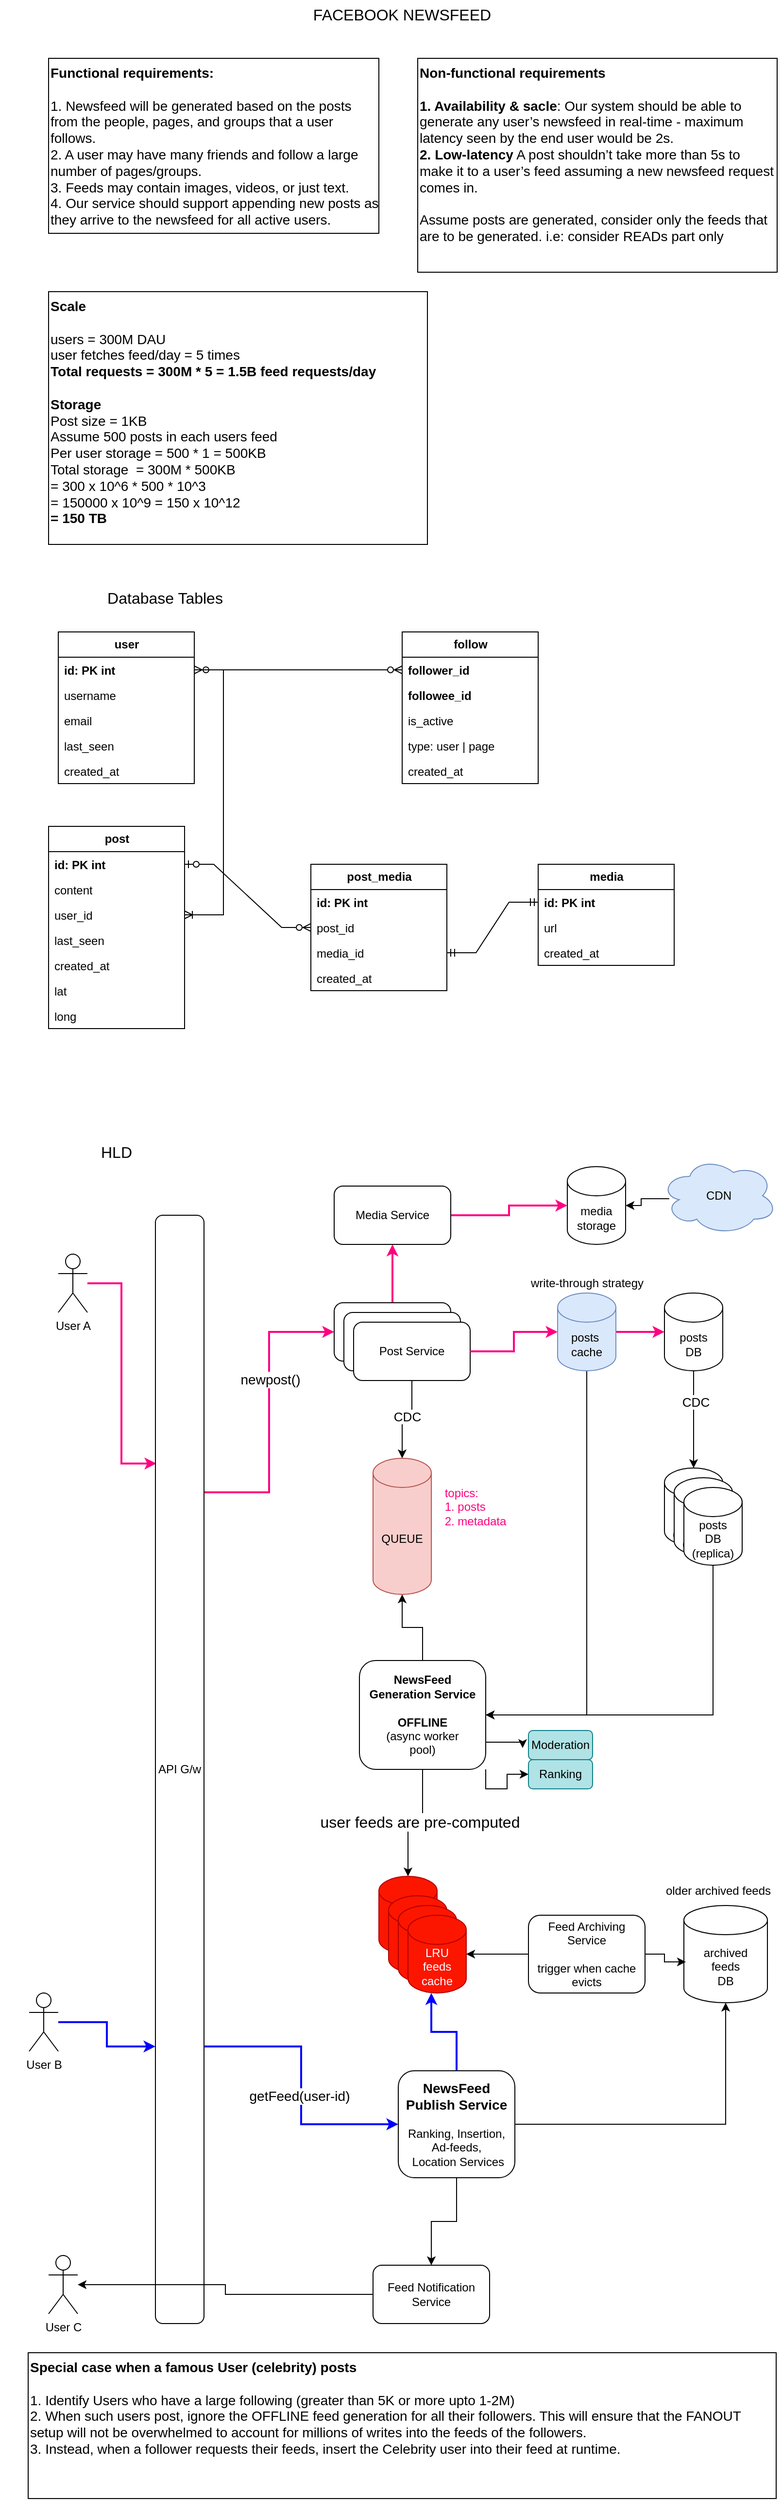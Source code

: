 <mxfile version="21.6.8" type="device">
  <diagram name="Page-1" id="oM06ox3lzriTN8PwLsCJ">
    <mxGraphModel dx="1434" dy="854" grid="1" gridSize="10" guides="1" tooltips="1" connect="1" arrows="1" fold="1" page="1" pageScale="1" pageWidth="827" pageHeight="1169" math="0" shadow="0">
      <root>
        <mxCell id="0" />
        <mxCell id="1" parent="0" />
        <mxCell id="vBqkdxFd15xFxzyx8WQM-1" value="FACEBOOK NEWSFEED" style="text;html=1;strokeColor=none;fillColor=none;align=center;verticalAlign=middle;whiteSpace=wrap;rounded=0;fontSize=16;" parent="1" vertex="1">
          <mxGeometry x="294" y="20" width="240" height="30" as="geometry" />
        </mxCell>
        <mxCell id="vBqkdxFd15xFxzyx8WQM-2" value="&lt;div style=&quot;font-size: 14px;&quot;&gt;&lt;b style=&quot;font-size: 14px;&quot;&gt;Functional requirements:&lt;/b&gt;&lt;/div&gt;&lt;div style=&quot;font-size: 14px;&quot;&gt;&lt;br style=&quot;font-size: 14px;&quot;&gt;&lt;/div&gt;&lt;div style=&quot;font-size: 14px;&quot;&gt;1. Newsfeed will be generated based on the posts from the people, pages, and groups that a user follows.&lt;/div&gt;&lt;div style=&quot;font-size: 14px;&quot;&gt;2. A user may have many friends and follow a large number of pages/groups.&lt;/div&gt;&lt;div style=&quot;font-size: 14px;&quot;&gt;3. Feeds may contain images, videos, or just text.&lt;/div&gt;&lt;div style=&quot;font-size: 14px;&quot;&gt;4. Our service should support appending new posts as they arrive to the newsfeed for all active users.&lt;/div&gt;&lt;div style=&quot;font-size: 14px;&quot;&gt;&lt;br style=&quot;font-size: 14px;&quot;&gt;&lt;/div&gt;" style="whiteSpace=wrap;html=1;align=left;verticalAlign=top;fontSize=14;" parent="1" vertex="1">
          <mxGeometry x="50" y="80" width="340" height="180" as="geometry" />
        </mxCell>
        <mxCell id="vBqkdxFd15xFxzyx8WQM-3" value="&lt;div style=&quot;font-size: 14px;&quot;&gt;&lt;span style=&quot;background-color: initial; font-size: 14px;&quot;&gt;&lt;b style=&quot;font-size: 14px;&quot;&gt;Non-functional requirements&lt;/b&gt;&lt;/span&gt;&lt;br style=&quot;font-size: 14px;&quot;&gt;&lt;/div&gt;&lt;div style=&quot;font-size: 14px;&quot;&gt;&lt;span style=&quot;background-color: initial; font-size: 14px;&quot;&gt;&lt;b style=&quot;font-size: 14px;&quot;&gt;&lt;br style=&quot;font-size: 14px;&quot;&gt;&lt;/b&gt;&lt;/span&gt;&lt;/div&gt;&lt;div style=&quot;font-size: 14px;&quot;&gt;&lt;b&gt;1. Availability &amp;amp; sacle&lt;/b&gt;: Our system should be able to generate any user’s newsfeed in real-time - maximum latency seen by the end user would be 2s.&lt;/div&gt;&lt;div style=&quot;font-size: 14px;&quot;&gt;&lt;b&gt;2. Low-latency&lt;/b&gt; A post shouldn’t take more than 5s to make it to a user’s feed assuming a new newsfeed request comes in.&lt;/div&gt;&lt;div style=&quot;font-size: 14px;&quot;&gt;&lt;br&gt;&lt;/div&gt;&lt;div style=&quot;font-size: 14px;&quot;&gt;Assume posts are generated, consider only the feeds that are to be generated. i.e: consider READs part only&lt;/div&gt;" style="whiteSpace=wrap;html=1;verticalAlign=top;align=left;fontSize=14;" parent="1" vertex="1">
          <mxGeometry x="430" y="80" width="370" height="220" as="geometry" />
        </mxCell>
        <mxCell id="vBqkdxFd15xFxzyx8WQM-4" value="&lt;div style=&quot;font-size: 14px;&quot;&gt;&lt;b style=&quot;font-size: 14px;&quot;&gt;Scale&lt;/b&gt;&lt;/div&gt;&lt;div style=&quot;font-size: 14px;&quot;&gt;&lt;br style=&quot;font-size: 14px;&quot;&gt;&lt;/div&gt;&lt;div style=&quot;font-size: 14px;&quot;&gt;users = 300M DAU&lt;/div&gt;&lt;div style=&quot;font-size: 14px;&quot;&gt;user fetches feed/day = 5 times&lt;/div&gt;&lt;div style=&quot;font-size: 14px;&quot;&gt;&lt;b&gt;Total requests = 300M * 5 = 1.5B feed requests/day&lt;/b&gt;&lt;/div&gt;&lt;div style=&quot;font-size: 14px;&quot;&gt;&lt;b&gt;&lt;br&gt;&lt;/b&gt;&lt;/div&gt;&lt;div style=&quot;font-size: 14px;&quot;&gt;&lt;b&gt;Storage&lt;/b&gt;&lt;/div&gt;&lt;div style=&quot;font-size: 14px;&quot;&gt;Post size = 1KB&lt;br&gt;&lt;/div&gt;&lt;div style=&quot;font-size: 14px;&quot;&gt;Assume 500 posts in each users feed&lt;/div&gt;&lt;div style=&quot;font-size: 14px;&quot;&gt;Per user storage = 500 * 1 = 500KB&lt;/div&gt;&lt;div style=&quot;font-size: 14px;&quot;&gt;Total storage&amp;nbsp; = 300M * 500KB&lt;/div&gt;&lt;div style=&quot;font-size: 14px;&quot;&gt;= 300 x 10^6 * 500 * 10^3&lt;/div&gt;&lt;div style=&quot;font-size: 14px;&quot;&gt;= 150000 x 10^9 = 150 x 10^12&lt;/div&gt;&lt;b&gt;= 150 TB&lt;/b&gt;" style="whiteSpace=wrap;html=1;align=left;verticalAlign=top;fontSize=14;" parent="1" vertex="1">
          <mxGeometry x="50" y="320" width="390" height="260" as="geometry" />
        </mxCell>
        <mxCell id="vBqkdxFd15xFxzyx8WQM-5" value="Database Tables" style="text;html=1;strokeColor=none;fillColor=none;align=center;verticalAlign=middle;whiteSpace=wrap;rounded=0;fontSize=16;" parent="1" vertex="1">
          <mxGeometry x="50" y="620" width="240" height="30" as="geometry" />
        </mxCell>
        <mxCell id="vBqkdxFd15xFxzyx8WQM-6" value="user" style="swimlane;fontStyle=1;childLayout=stackLayout;horizontal=1;startSize=26;fillColor=none;horizontalStack=0;resizeParent=1;resizeParentMax=0;resizeLast=0;collapsible=1;marginBottom=0;html=1;" parent="1" vertex="1">
          <mxGeometry x="60" y="670" width="140" height="156" as="geometry" />
        </mxCell>
        <mxCell id="vBqkdxFd15xFxzyx8WQM-8" value="id: PK int" style="text;strokeColor=none;fillColor=none;align=left;verticalAlign=top;spacingLeft=4;spacingRight=4;overflow=hidden;rotatable=0;points=[[0,0.5],[1,0.5]];portConstraint=eastwest;whiteSpace=wrap;html=1;fontStyle=1" parent="vBqkdxFd15xFxzyx8WQM-6" vertex="1">
          <mxGeometry y="26" width="140" height="26" as="geometry" />
        </mxCell>
        <mxCell id="vBqkdxFd15xFxzyx8WQM-7" value="username" style="text;strokeColor=none;fillColor=none;align=left;verticalAlign=top;spacingLeft=4;spacingRight=4;overflow=hidden;rotatable=0;points=[[0,0.5],[1,0.5]];portConstraint=eastwest;whiteSpace=wrap;html=1;" parent="vBqkdxFd15xFxzyx8WQM-6" vertex="1">
          <mxGeometry y="52" width="140" height="26" as="geometry" />
        </mxCell>
        <mxCell id="vBqkdxFd15xFxzyx8WQM-9" value="email" style="text;strokeColor=none;fillColor=none;align=left;verticalAlign=top;spacingLeft=4;spacingRight=4;overflow=hidden;rotatable=0;points=[[0,0.5],[1,0.5]];portConstraint=eastwest;whiteSpace=wrap;html=1;" parent="vBqkdxFd15xFxzyx8WQM-6" vertex="1">
          <mxGeometry y="78" width="140" height="26" as="geometry" />
        </mxCell>
        <mxCell id="vBqkdxFd15xFxzyx8WQM-11" value="last_seen" style="text;strokeColor=none;fillColor=none;align=left;verticalAlign=top;spacingLeft=4;spacingRight=4;overflow=hidden;rotatable=0;points=[[0,0.5],[1,0.5]];portConstraint=eastwest;whiteSpace=wrap;html=1;" parent="vBqkdxFd15xFxzyx8WQM-6" vertex="1">
          <mxGeometry y="104" width="140" height="26" as="geometry" />
        </mxCell>
        <mxCell id="vBqkdxFd15xFxzyx8WQM-10" value="created_at" style="text;strokeColor=none;fillColor=none;align=left;verticalAlign=top;spacingLeft=4;spacingRight=4;overflow=hidden;rotatable=0;points=[[0,0.5],[1,0.5]];portConstraint=eastwest;whiteSpace=wrap;html=1;" parent="vBqkdxFd15xFxzyx8WQM-6" vertex="1">
          <mxGeometry y="130" width="140" height="26" as="geometry" />
        </mxCell>
        <mxCell id="vBqkdxFd15xFxzyx8WQM-13" value="post" style="swimlane;fontStyle=1;childLayout=stackLayout;horizontal=1;startSize=26;fillColor=none;horizontalStack=0;resizeParent=1;resizeParentMax=0;resizeLast=0;collapsible=1;marginBottom=0;html=1;" parent="1" vertex="1">
          <mxGeometry x="50" y="870" width="140" height="208" as="geometry" />
        </mxCell>
        <mxCell id="vBqkdxFd15xFxzyx8WQM-14" value="id: PK int" style="text;strokeColor=none;fillColor=none;align=left;verticalAlign=top;spacingLeft=4;spacingRight=4;overflow=hidden;rotatable=0;points=[[0,0.5],[1,0.5]];portConstraint=eastwest;whiteSpace=wrap;html=1;fontStyle=1" parent="vBqkdxFd15xFxzyx8WQM-13" vertex="1">
          <mxGeometry y="26" width="140" height="26" as="geometry" />
        </mxCell>
        <mxCell id="vBqkdxFd15xFxzyx8WQM-15" value="content" style="text;strokeColor=none;fillColor=none;align=left;verticalAlign=top;spacingLeft=4;spacingRight=4;overflow=hidden;rotatable=0;points=[[0,0.5],[1,0.5]];portConstraint=eastwest;whiteSpace=wrap;html=1;" parent="vBqkdxFd15xFxzyx8WQM-13" vertex="1">
          <mxGeometry y="52" width="140" height="26" as="geometry" />
        </mxCell>
        <mxCell id="vBqkdxFd15xFxzyx8WQM-16" value="user_id" style="text;strokeColor=none;fillColor=none;align=left;verticalAlign=top;spacingLeft=4;spacingRight=4;overflow=hidden;rotatable=0;points=[[0,0.5],[1,0.5]];portConstraint=eastwest;whiteSpace=wrap;html=1;" parent="vBqkdxFd15xFxzyx8WQM-13" vertex="1">
          <mxGeometry y="78" width="140" height="26" as="geometry" />
        </mxCell>
        <mxCell id="vBqkdxFd15xFxzyx8WQM-17" value="last_seen" style="text;strokeColor=none;fillColor=none;align=left;verticalAlign=top;spacingLeft=4;spacingRight=4;overflow=hidden;rotatable=0;points=[[0,0.5],[1,0.5]];portConstraint=eastwest;whiteSpace=wrap;html=1;" parent="vBqkdxFd15xFxzyx8WQM-13" vertex="1">
          <mxGeometry y="104" width="140" height="26" as="geometry" />
        </mxCell>
        <mxCell id="vBqkdxFd15xFxzyx8WQM-18" value="created_at" style="text;strokeColor=none;fillColor=none;align=left;verticalAlign=top;spacingLeft=4;spacingRight=4;overflow=hidden;rotatable=0;points=[[0,0.5],[1,0.5]];portConstraint=eastwest;whiteSpace=wrap;html=1;" parent="vBqkdxFd15xFxzyx8WQM-13" vertex="1">
          <mxGeometry y="130" width="140" height="26" as="geometry" />
        </mxCell>
        <mxCell id="vBqkdxFd15xFxzyx8WQM-40" value="lat" style="text;strokeColor=none;fillColor=none;align=left;verticalAlign=top;spacingLeft=4;spacingRight=4;overflow=hidden;rotatable=0;points=[[0,0.5],[1,0.5]];portConstraint=eastwest;whiteSpace=wrap;html=1;" parent="vBqkdxFd15xFxzyx8WQM-13" vertex="1">
          <mxGeometry y="156" width="140" height="26" as="geometry" />
        </mxCell>
        <mxCell id="vBqkdxFd15xFxzyx8WQM-39" value="long" style="text;strokeColor=none;fillColor=none;align=left;verticalAlign=top;spacingLeft=4;spacingRight=4;overflow=hidden;rotatable=0;points=[[0,0.5],[1,0.5]];portConstraint=eastwest;whiteSpace=wrap;html=1;" parent="vBqkdxFd15xFxzyx8WQM-13" vertex="1">
          <mxGeometry y="182" width="140" height="26" as="geometry" />
        </mxCell>
        <mxCell id="vBqkdxFd15xFxzyx8WQM-19" value="follow" style="swimlane;fontStyle=1;childLayout=stackLayout;horizontal=1;startSize=26;fillColor=none;horizontalStack=0;resizeParent=1;resizeParentMax=0;resizeLast=0;collapsible=1;marginBottom=0;html=1;" parent="1" vertex="1">
          <mxGeometry x="414" y="670" width="140" height="156" as="geometry" />
        </mxCell>
        <mxCell id="vBqkdxFd15xFxzyx8WQM-20" value="follower_id" style="text;strokeColor=none;fillColor=none;align=left;verticalAlign=top;spacingLeft=4;spacingRight=4;overflow=hidden;rotatable=0;points=[[0,0.5],[1,0.5]];portConstraint=eastwest;whiteSpace=wrap;html=1;fontStyle=1" parent="vBqkdxFd15xFxzyx8WQM-19" vertex="1">
          <mxGeometry y="26" width="140" height="26" as="geometry" />
        </mxCell>
        <mxCell id="vBqkdxFd15xFxzyx8WQM-21" value="followee_id" style="text;strokeColor=none;fillColor=none;align=left;verticalAlign=top;spacingLeft=4;spacingRight=4;overflow=hidden;rotatable=0;points=[[0,0.5],[1,0.5]];portConstraint=eastwest;whiteSpace=wrap;html=1;fontStyle=1" parent="vBqkdxFd15xFxzyx8WQM-19" vertex="1">
          <mxGeometry y="52" width="140" height="26" as="geometry" />
        </mxCell>
        <mxCell id="vBqkdxFd15xFxzyx8WQM-23" value="is_active" style="text;strokeColor=none;fillColor=none;align=left;verticalAlign=top;spacingLeft=4;spacingRight=4;overflow=hidden;rotatable=0;points=[[0,0.5],[1,0.5]];portConstraint=eastwest;whiteSpace=wrap;html=1;" parent="vBqkdxFd15xFxzyx8WQM-19" vertex="1">
          <mxGeometry y="78" width="140" height="26" as="geometry" />
        </mxCell>
        <mxCell id="vBqkdxFd15xFxzyx8WQM-25" value="type: user | page&amp;nbsp;" style="text;strokeColor=none;fillColor=none;align=left;verticalAlign=top;spacingLeft=4;spacingRight=4;overflow=hidden;rotatable=0;points=[[0,0.5],[1,0.5]];portConstraint=eastwest;whiteSpace=wrap;html=1;" parent="vBqkdxFd15xFxzyx8WQM-19" vertex="1">
          <mxGeometry y="104" width="140" height="26" as="geometry" />
        </mxCell>
        <mxCell id="vBqkdxFd15xFxzyx8WQM-24" value="created_at" style="text;strokeColor=none;fillColor=none;align=left;verticalAlign=top;spacingLeft=4;spacingRight=4;overflow=hidden;rotatable=0;points=[[0,0.5],[1,0.5]];portConstraint=eastwest;whiteSpace=wrap;html=1;" parent="vBqkdxFd15xFxzyx8WQM-19" vertex="1">
          <mxGeometry y="130" width="140" height="26" as="geometry" />
        </mxCell>
        <mxCell id="vBqkdxFd15xFxzyx8WQM-27" value="post_media" style="swimlane;fontStyle=1;childLayout=stackLayout;horizontal=1;startSize=26;fillColor=none;horizontalStack=0;resizeParent=1;resizeParentMax=0;resizeLast=0;collapsible=1;marginBottom=0;html=1;" parent="1" vertex="1">
          <mxGeometry x="320" y="909" width="140" height="130" as="geometry" />
        </mxCell>
        <mxCell id="vBqkdxFd15xFxzyx8WQM-28" value="id: PK int" style="text;strokeColor=none;fillColor=none;align=left;verticalAlign=top;spacingLeft=4;spacingRight=4;overflow=hidden;rotatable=0;points=[[0,0.5],[1,0.5]];portConstraint=eastwest;whiteSpace=wrap;html=1;fontStyle=1" parent="vBqkdxFd15xFxzyx8WQM-27" vertex="1">
          <mxGeometry y="26" width="140" height="26" as="geometry" />
        </mxCell>
        <mxCell id="vBqkdxFd15xFxzyx8WQM-29" value="post_id" style="text;strokeColor=none;fillColor=none;align=left;verticalAlign=top;spacingLeft=4;spacingRight=4;overflow=hidden;rotatable=0;points=[[0,0.5],[1,0.5]];portConstraint=eastwest;whiteSpace=wrap;html=1;" parent="vBqkdxFd15xFxzyx8WQM-27" vertex="1">
          <mxGeometry y="52" width="140" height="26" as="geometry" />
        </mxCell>
        <mxCell id="vBqkdxFd15xFxzyx8WQM-30" value="media_id" style="text;strokeColor=none;fillColor=none;align=left;verticalAlign=top;spacingLeft=4;spacingRight=4;overflow=hidden;rotatable=0;points=[[0,0.5],[1,0.5]];portConstraint=eastwest;whiteSpace=wrap;html=1;" parent="vBqkdxFd15xFxzyx8WQM-27" vertex="1">
          <mxGeometry y="78" width="140" height="26" as="geometry" />
        </mxCell>
        <mxCell id="vBqkdxFd15xFxzyx8WQM-32" value="created_at" style="text;strokeColor=none;fillColor=none;align=left;verticalAlign=top;spacingLeft=4;spacingRight=4;overflow=hidden;rotatable=0;points=[[0,0.5],[1,0.5]];portConstraint=eastwest;whiteSpace=wrap;html=1;" parent="vBqkdxFd15xFxzyx8WQM-27" vertex="1">
          <mxGeometry y="104" width="140" height="26" as="geometry" />
        </mxCell>
        <mxCell id="vBqkdxFd15xFxzyx8WQM-33" value="media" style="swimlane;fontStyle=1;childLayout=stackLayout;horizontal=1;startSize=26;fillColor=none;horizontalStack=0;resizeParent=1;resizeParentMax=0;resizeLast=0;collapsible=1;marginBottom=0;html=1;" parent="1" vertex="1">
          <mxGeometry x="554" y="909" width="140" height="104" as="geometry" />
        </mxCell>
        <mxCell id="vBqkdxFd15xFxzyx8WQM-34" value="id: PK int" style="text;strokeColor=none;fillColor=none;align=left;verticalAlign=top;spacingLeft=4;spacingRight=4;overflow=hidden;rotatable=0;points=[[0,0.5],[1,0.5]];portConstraint=eastwest;whiteSpace=wrap;html=1;fontStyle=1" parent="vBqkdxFd15xFxzyx8WQM-33" vertex="1">
          <mxGeometry y="26" width="140" height="26" as="geometry" />
        </mxCell>
        <mxCell id="vBqkdxFd15xFxzyx8WQM-35" value="url" style="text;strokeColor=none;fillColor=none;align=left;verticalAlign=top;spacingLeft=4;spacingRight=4;overflow=hidden;rotatable=0;points=[[0,0.5],[1,0.5]];portConstraint=eastwest;whiteSpace=wrap;html=1;" parent="vBqkdxFd15xFxzyx8WQM-33" vertex="1">
          <mxGeometry y="52" width="140" height="26" as="geometry" />
        </mxCell>
        <mxCell id="vBqkdxFd15xFxzyx8WQM-38" value="created_at" style="text;strokeColor=none;fillColor=none;align=left;verticalAlign=top;spacingLeft=4;spacingRight=4;overflow=hidden;rotatable=0;points=[[0,0.5],[1,0.5]];portConstraint=eastwest;whiteSpace=wrap;html=1;" parent="vBqkdxFd15xFxzyx8WQM-33" vertex="1">
          <mxGeometry y="78" width="140" height="26" as="geometry" />
        </mxCell>
        <mxCell id="vBqkdxFd15xFxzyx8WQM-41" value="" style="edgeStyle=entityRelationEdgeStyle;fontSize=12;html=1;endArrow=ERzeroToMany;endFill=1;startArrow=ERzeroToMany;rounded=0;exitX=1;exitY=0.5;exitDx=0;exitDy=0;entryX=0;entryY=0.5;entryDx=0;entryDy=0;" parent="1" source="vBqkdxFd15xFxzyx8WQM-8" target="vBqkdxFd15xFxzyx8WQM-20" edge="1">
          <mxGeometry width="100" height="100" relative="1" as="geometry">
            <mxPoint x="360" y="860" as="sourcePoint" />
            <mxPoint x="410" y="760" as="targetPoint" />
          </mxGeometry>
        </mxCell>
        <mxCell id="vBqkdxFd15xFxzyx8WQM-43" value="" style="edgeStyle=entityRelationEdgeStyle;fontSize=12;html=1;endArrow=ERoneToMany;rounded=0;" parent="1" source="vBqkdxFd15xFxzyx8WQM-8" target="vBqkdxFd15xFxzyx8WQM-16" edge="1">
          <mxGeometry width="100" height="100" relative="1" as="geometry">
            <mxPoint x="98.04" y="747.012" as="sourcePoint" />
            <mxPoint x="100" y="1031" as="targetPoint" />
            <Array as="points">
              <mxPoint x="50" y="820" />
              <mxPoint x="100" y="860" />
              <mxPoint x="20" y="890" />
            </Array>
          </mxGeometry>
        </mxCell>
        <mxCell id="vBqkdxFd15xFxzyx8WQM-48" value="" style="edgeStyle=entityRelationEdgeStyle;fontSize=12;html=1;endArrow=ERmandOne;startArrow=ERmandOne;rounded=0;exitX=1;exitY=0.5;exitDx=0;exitDy=0;entryX=0;entryY=0.5;entryDx=0;entryDy=0;" parent="1" source="vBqkdxFd15xFxzyx8WQM-30" target="vBqkdxFd15xFxzyx8WQM-34" edge="1">
          <mxGeometry width="100" height="100" relative="1" as="geometry">
            <mxPoint x="360" y="860" as="sourcePoint" />
            <mxPoint x="460" y="760" as="targetPoint" />
          </mxGeometry>
        </mxCell>
        <mxCell id="vBqkdxFd15xFxzyx8WQM-49" value="" style="edgeStyle=entityRelationEdgeStyle;fontSize=12;html=1;endArrow=ERzeroToMany;startArrow=ERzeroToOne;rounded=0;exitX=1;exitY=0.5;exitDx=0;exitDy=0;entryX=0;entryY=0.5;entryDx=0;entryDy=0;" parent="1" source="vBqkdxFd15xFxzyx8WQM-14" target="vBqkdxFd15xFxzyx8WQM-29" edge="1">
          <mxGeometry width="100" height="100" relative="1" as="geometry">
            <mxPoint x="360" y="860" as="sourcePoint" />
            <mxPoint x="460" y="760" as="targetPoint" />
          </mxGeometry>
        </mxCell>
        <mxCell id="vBqkdxFd15xFxzyx8WQM-50" value="HLD" style="text;html=1;strokeColor=none;fillColor=none;align=center;verticalAlign=middle;whiteSpace=wrap;rounded=0;fontSize=16;" parent="1" vertex="1">
          <mxGeometry y="1190" width="240" height="30" as="geometry" />
        </mxCell>
        <mxCell id="vBqkdxFd15xFxzyx8WQM-82" style="edgeStyle=orthogonalEdgeStyle;rounded=0;orthogonalLoop=1;jettySize=auto;html=1;entryX=0.02;entryY=0.224;entryDx=0;entryDy=0;entryPerimeter=0;strokeColor=#FF0080;strokeWidth=2;" parent="1" source="vBqkdxFd15xFxzyx8WQM-76" target="vBqkdxFd15xFxzyx8WQM-77" edge="1">
          <mxGeometry relative="1" as="geometry" />
        </mxCell>
        <mxCell id="vBqkdxFd15xFxzyx8WQM-76" value="User A" style="shape=umlActor;verticalLabelPosition=bottom;verticalAlign=top;html=1;outlineConnect=0;" parent="1" vertex="1">
          <mxGeometry x="60" y="1310" width="30" height="60" as="geometry" />
        </mxCell>
        <mxCell id="vBqkdxFd15xFxzyx8WQM-81" style="edgeStyle=orthogonalEdgeStyle;rounded=0;orthogonalLoop=1;jettySize=auto;html=1;exitX=1;exitY=0.25;exitDx=0;exitDy=0;entryX=0;entryY=0.5;entryDx=0;entryDy=0;strokeColor=#FF0080;strokeWidth=2;" parent="1" source="vBqkdxFd15xFxzyx8WQM-77" target="vBqkdxFd15xFxzyx8WQM-78" edge="1">
          <mxGeometry relative="1" as="geometry" />
        </mxCell>
        <mxCell id="vBqkdxFd15xFxzyx8WQM-90" value="newpost()" style="edgeLabel;html=1;align=center;verticalAlign=middle;resizable=0;points=[];fontSize=14;" parent="vBqkdxFd15xFxzyx8WQM-81" vertex="1" connectable="0">
          <mxGeometry x="0.157" y="-1" relative="1" as="geometry">
            <mxPoint y="-10" as="offset" />
          </mxGeometry>
        </mxCell>
        <mxCell id="vBqkdxFd15xFxzyx8WQM-119" style="edgeStyle=orthogonalEdgeStyle;rounded=0;orthogonalLoop=1;jettySize=auto;html=1;exitX=1;exitY=0.75;exitDx=0;exitDy=0;entryX=0;entryY=0.5;entryDx=0;entryDy=0;strokeColor=#0000FF;strokeWidth=2;" parent="1" source="vBqkdxFd15xFxzyx8WQM-77" target="vBqkdxFd15xFxzyx8WQM-116" edge="1">
          <mxGeometry relative="1" as="geometry" />
        </mxCell>
        <mxCell id="vBqkdxFd15xFxzyx8WQM-120" value="&lt;font style=&quot;font-size: 14px;&quot;&gt;getFeed(user-id)&lt;/font&gt;" style="edgeLabel;html=1;align=center;verticalAlign=middle;resizable=0;points=[];" parent="vBqkdxFd15xFxzyx8WQM-119" vertex="1" connectable="0">
          <mxGeometry x="0.075" y="-2" relative="1" as="geometry">
            <mxPoint as="offset" />
          </mxGeometry>
        </mxCell>
        <mxCell id="vBqkdxFd15xFxzyx8WQM-77" value="API G/w" style="rounded=1;whiteSpace=wrap;html=1;" parent="1" vertex="1">
          <mxGeometry x="160" y="1270" width="50" height="1140" as="geometry" />
        </mxCell>
        <mxCell id="vBqkdxFd15xFxzyx8WQM-88" style="edgeStyle=orthogonalEdgeStyle;rounded=0;orthogonalLoop=1;jettySize=auto;html=1;entryX=0;entryY=0.5;entryDx=0;entryDy=0;entryPerimeter=0;strokeColor=#FF0080;strokeWidth=2;" parent="1" source="vBqkdxFd15xFxzyx8WQM-104" target="vBqkdxFd15xFxzyx8WQM-80" edge="1">
          <mxGeometry relative="1" as="geometry" />
        </mxCell>
        <mxCell id="vBqkdxFd15xFxzyx8WQM-89" style="edgeStyle=orthogonalEdgeStyle;rounded=0;orthogonalLoop=1;jettySize=auto;html=1;entryX=0.5;entryY=1;entryDx=0;entryDy=0;strokeColor=#FF0080;strokeWidth=2;" parent="1" source="vBqkdxFd15xFxzyx8WQM-78" target="vBqkdxFd15xFxzyx8WQM-84" edge="1">
          <mxGeometry relative="1" as="geometry" />
        </mxCell>
        <mxCell id="vBqkdxFd15xFxzyx8WQM-78" value="Post Service" style="rounded=1;whiteSpace=wrap;html=1;" parent="1" vertex="1">
          <mxGeometry x="344" y="1360" width="120" height="60" as="geometry" />
        </mxCell>
        <mxCell id="vBqkdxFd15xFxzyx8WQM-80" value="posts&lt;br&gt;DB" style="shape=cylinder3;whiteSpace=wrap;html=1;boundedLbl=1;backgroundOutline=1;size=15;" parent="1" vertex="1">
          <mxGeometry x="684" y="1350" width="60" height="80" as="geometry" />
        </mxCell>
        <mxCell id="vBqkdxFd15xFxzyx8WQM-83" value="media&lt;br&gt;storage" style="shape=cylinder3;whiteSpace=wrap;html=1;boundedLbl=1;backgroundOutline=1;size=15;" parent="1" vertex="1">
          <mxGeometry x="584" y="1220" width="60" height="80" as="geometry" />
        </mxCell>
        <mxCell id="vBqkdxFd15xFxzyx8WQM-85" style="edgeStyle=orthogonalEdgeStyle;rounded=0;orthogonalLoop=1;jettySize=auto;html=1;entryX=0;entryY=0.5;entryDx=0;entryDy=0;entryPerimeter=0;strokeColor=#FF0080;strokeWidth=2;" parent="1" source="vBqkdxFd15xFxzyx8WQM-84" target="vBqkdxFd15xFxzyx8WQM-83" edge="1">
          <mxGeometry relative="1" as="geometry" />
        </mxCell>
        <mxCell id="vBqkdxFd15xFxzyx8WQM-84" value="Media Service" style="rounded=1;whiteSpace=wrap;html=1;" parent="1" vertex="1">
          <mxGeometry x="344" y="1240" width="120" height="60" as="geometry" />
        </mxCell>
        <mxCell id="vBqkdxFd15xFxzyx8WQM-91" value="Post Service" style="rounded=1;whiteSpace=wrap;html=1;" parent="1" vertex="1">
          <mxGeometry x="354" y="1370" width="120" height="60" as="geometry" />
        </mxCell>
        <mxCell id="vBqkdxFd15xFxzyx8WQM-100" style="edgeStyle=orthogonalEdgeStyle;rounded=0;orthogonalLoop=1;jettySize=auto;html=1;entryX=0.5;entryY=0;entryDx=0;entryDy=0;entryPerimeter=0;" parent="1" source="vBqkdxFd15xFxzyx8WQM-92" target="vBqkdxFd15xFxzyx8WQM-99" edge="1">
          <mxGeometry relative="1" as="geometry" />
        </mxCell>
        <mxCell id="vBqkdxFd15xFxzyx8WQM-92" value="Post Service" style="rounded=1;whiteSpace=wrap;html=1;" parent="1" vertex="1">
          <mxGeometry x="364" y="1380" width="120" height="60" as="geometry" />
        </mxCell>
        <mxCell id="vBqkdxFd15xFxzyx8WQM-102" style="edgeStyle=orthogonalEdgeStyle;rounded=0;orthogonalLoop=1;jettySize=auto;html=1;entryX=0.5;entryY=1;entryDx=0;entryDy=0;entryPerimeter=0;" parent="1" source="vBqkdxFd15xFxzyx8WQM-93" target="vBqkdxFd15xFxzyx8WQM-99" edge="1">
          <mxGeometry relative="1" as="geometry" />
        </mxCell>
        <mxCell id="vBqkdxFd15xFxzyx8WQM-106" style="edgeStyle=orthogonalEdgeStyle;rounded=0;orthogonalLoop=1;jettySize=auto;html=1;entryX=0.5;entryY=1;entryDx=0;entryDy=0;entryPerimeter=0;endArrow=none;endFill=0;startArrow=classic;startFill=1;" parent="1" source="vBqkdxFd15xFxzyx8WQM-93" target="vBqkdxFd15xFxzyx8WQM-104" edge="1">
          <mxGeometry relative="1" as="geometry" />
        </mxCell>
        <mxCell id="vBqkdxFd15xFxzyx8WQM-108" style="edgeStyle=orthogonalEdgeStyle;rounded=0;orthogonalLoop=1;jettySize=auto;html=1;entryX=0.5;entryY=1;entryDx=0;entryDy=0;entryPerimeter=0;endArrow=none;endFill=0;startArrow=classic;startFill=1;" parent="1" source="vBqkdxFd15xFxzyx8WQM-93" target="vBqkdxFd15xFxzyx8WQM-137" edge="1">
          <mxGeometry relative="1" as="geometry">
            <mxPoint x="705" y="1660" as="targetPoint" />
          </mxGeometry>
        </mxCell>
        <mxCell id="vBqkdxFd15xFxzyx8WQM-111" style="edgeStyle=orthogonalEdgeStyle;rounded=0;orthogonalLoop=1;jettySize=auto;html=1;" parent="1" source="vBqkdxFd15xFxzyx8WQM-93" target="vBqkdxFd15xFxzyx8WQM-110" edge="1">
          <mxGeometry relative="1" as="geometry" />
        </mxCell>
        <mxCell id="vBqkdxFd15xFxzyx8WQM-138" value="user feeds are pre-computed" style="edgeLabel;html=1;align=center;verticalAlign=middle;resizable=0;points=[];fontSize=16;" parent="vBqkdxFd15xFxzyx8WQM-111" vertex="1" connectable="0">
          <mxGeometry x="-0.065" y="-1" relative="1" as="geometry">
            <mxPoint as="offset" />
          </mxGeometry>
        </mxCell>
        <mxCell id="s_obpU2PJ0jePqCoq0_u-6" style="edgeStyle=orthogonalEdgeStyle;rounded=0;orthogonalLoop=1;jettySize=auto;html=1;exitX=1;exitY=0.75;exitDx=0;exitDy=0;entryX=-0.091;entryY=0.6;entryDx=0;entryDy=0;entryPerimeter=0;" edge="1" parent="1" source="vBqkdxFd15xFxzyx8WQM-93" target="s_obpU2PJ0jePqCoq0_u-4">
          <mxGeometry relative="1" as="geometry" />
        </mxCell>
        <mxCell id="s_obpU2PJ0jePqCoq0_u-7" style="edgeStyle=orthogonalEdgeStyle;rounded=0;orthogonalLoop=1;jettySize=auto;html=1;exitX=1;exitY=1;exitDx=0;exitDy=0;entryX=0;entryY=0.5;entryDx=0;entryDy=0;" edge="1" parent="1" source="vBqkdxFd15xFxzyx8WQM-93" target="s_obpU2PJ0jePqCoq0_u-5">
          <mxGeometry relative="1" as="geometry" />
        </mxCell>
        <mxCell id="vBqkdxFd15xFxzyx8WQM-93" value="&lt;b&gt;NewsFeed &lt;br&gt;Generation Service&lt;/b&gt;&lt;br&gt;&lt;br&gt;&lt;b&gt;OFFLINE&lt;/b&gt;&lt;br&gt;(async worker&lt;br style=&quot;border-color: var(--border-color);&quot;&gt;&lt;span style=&quot;&quot;&gt;pool)&lt;/span&gt;" style="rounded=1;whiteSpace=wrap;html=1;" parent="1" vertex="1">
          <mxGeometry x="370" y="1728" width="130" height="112" as="geometry" />
        </mxCell>
        <mxCell id="vBqkdxFd15xFxzyx8WQM-97" value="archived&lt;br&gt;feeds&lt;br&gt;DB" style="shape=cylinder3;whiteSpace=wrap;html=1;boundedLbl=1;backgroundOutline=1;size=15;" parent="1" vertex="1">
          <mxGeometry x="704" y="1980" width="86" height="100" as="geometry" />
        </mxCell>
        <mxCell id="vBqkdxFd15xFxzyx8WQM-99" value="QUEUE" style="shape=cylinder3;whiteSpace=wrap;html=1;boundedLbl=1;backgroundOutline=1;size=15;fillColor=#f8cecc;strokeColor=#b85450;" parent="1" vertex="1">
          <mxGeometry x="384" y="1520" width="60" height="140" as="geometry" />
        </mxCell>
        <mxCell id="vBqkdxFd15xFxzyx8WQM-101" value="&lt;div style=&quot;text-align: left;&quot;&gt;&lt;span style=&quot;background-color: initial;&quot;&gt;topics:&lt;/span&gt;&lt;/div&gt;&lt;div style=&quot;text-align: left;&quot;&gt;&lt;span style=&quot;background-color: initial;&quot;&gt;1. posts&lt;/span&gt;&lt;/div&gt;&lt;div style=&quot;text-align: left;&quot;&gt;&lt;span style=&quot;background-color: initial;&quot;&gt;2. metadata&lt;/span&gt;&lt;/div&gt;" style="text;html=1;align=center;verticalAlign=middle;resizable=0;points=[];autosize=1;strokeColor=none;fillColor=none;fontColor=#FF0080;" parent="1" vertex="1">
          <mxGeometry x="444" y="1540" width="90" height="60" as="geometry" />
        </mxCell>
        <mxCell id="vBqkdxFd15xFxzyx8WQM-105" value="" style="edgeStyle=orthogonalEdgeStyle;rounded=0;orthogonalLoop=1;jettySize=auto;html=1;entryX=0;entryY=0.5;entryDx=0;entryDy=0;entryPerimeter=0;strokeColor=#FF0080;strokeWidth=2;exitX=1;exitY=0.5;exitDx=0;exitDy=0;" parent="1" source="vBqkdxFd15xFxzyx8WQM-92" target="vBqkdxFd15xFxzyx8WQM-104" edge="1">
          <mxGeometry relative="1" as="geometry">
            <mxPoint x="464" y="1390" as="sourcePoint" />
            <mxPoint x="684" y="1390" as="targetPoint" />
          </mxGeometry>
        </mxCell>
        <mxCell id="vBqkdxFd15xFxzyx8WQM-104" value="posts&amp;nbsp;&lt;br&gt;cache" style="shape=cylinder3;whiteSpace=wrap;html=1;boundedLbl=1;backgroundOutline=1;size=15;fillColor=#dae8fc;strokeColor=#6c8ebf;" parent="1" vertex="1">
          <mxGeometry x="574" y="1350" width="60" height="80" as="geometry" />
        </mxCell>
        <mxCell id="vBqkdxFd15xFxzyx8WQM-109" style="edgeStyle=orthogonalEdgeStyle;rounded=0;orthogonalLoop=1;jettySize=auto;html=1;exitX=0.5;exitY=0;exitDx=0;exitDy=0;exitPerimeter=0;startArrow=classic;startFill=1;endArrow=none;endFill=0;" parent="1" source="vBqkdxFd15xFxzyx8WQM-107" target="vBqkdxFd15xFxzyx8WQM-80" edge="1">
          <mxGeometry relative="1" as="geometry" />
        </mxCell>
        <mxCell id="vBqkdxFd15xFxzyx8WQM-121" value="&lt;font style=&quot;font-size: 13px;&quot;&gt;CDC&lt;/font&gt;" style="edgeLabel;html=1;align=center;verticalAlign=middle;resizable=0;points=[];" parent="vBqkdxFd15xFxzyx8WQM-109" vertex="1" connectable="0">
          <mxGeometry x="0.367" y="-2" relative="1" as="geometry">
            <mxPoint as="offset" />
          </mxGeometry>
        </mxCell>
        <mxCell id="vBqkdxFd15xFxzyx8WQM-107" value="posts&lt;br&gt;DB&lt;br&gt;(replica)" style="shape=cylinder3;whiteSpace=wrap;html=1;boundedLbl=1;backgroundOutline=1;size=15;" parent="1" vertex="1">
          <mxGeometry x="684" y="1530" width="60" height="80" as="geometry" />
        </mxCell>
        <mxCell id="vBqkdxFd15xFxzyx8WQM-110" value="feeds&lt;br&gt;cache" style="shape=cylinder3;whiteSpace=wrap;html=1;boundedLbl=1;backgroundOutline=1;size=15;fillColor=#FC1600;strokeColor=#B20000;fontColor=#ffffff;gradientColor=none;" parent="1" vertex="1">
          <mxGeometry x="390" y="1950" width="60" height="80" as="geometry" />
        </mxCell>
        <mxCell id="vBqkdxFd15xFxzyx8WQM-112" value="feeds&lt;br&gt;cache" style="shape=cylinder3;whiteSpace=wrap;html=1;boundedLbl=1;backgroundOutline=1;size=15;fillColor=#FC1600;strokeColor=#B20000;fontColor=#ffffff;gradientColor=none;" parent="1" vertex="1">
          <mxGeometry x="400" y="1970" width="60" height="80" as="geometry" />
        </mxCell>
        <mxCell id="vBqkdxFd15xFxzyx8WQM-113" value="feeds&lt;br&gt;cache" style="shape=cylinder3;whiteSpace=wrap;html=1;boundedLbl=1;backgroundOutline=1;size=15;fillColor=#FC1600;strokeColor=#B20000;fontColor=#ffffff;gradientColor=none;" parent="1" vertex="1">
          <mxGeometry x="410" y="1980" width="60" height="80" as="geometry" />
        </mxCell>
        <mxCell id="vBqkdxFd15xFxzyx8WQM-114" value="LRU &lt;br&gt;feeds&lt;br&gt;cache" style="shape=cylinder3;whiteSpace=wrap;html=1;boundedLbl=1;backgroundOutline=1;size=15;fillColor=#FC1600;strokeColor=#B20000;fontColor=#ffffff;gradientColor=none;" parent="1" vertex="1">
          <mxGeometry x="420" y="1990" width="60" height="80" as="geometry" />
        </mxCell>
        <mxCell id="vBqkdxFd15xFxzyx8WQM-118" style="edgeStyle=orthogonalEdgeStyle;rounded=0;orthogonalLoop=1;jettySize=auto;html=1;entryX=0;entryY=0.75;entryDx=0;entryDy=0;strokeColor=#0000FF;strokeWidth=2;" parent="1" source="vBqkdxFd15xFxzyx8WQM-115" target="vBqkdxFd15xFxzyx8WQM-77" edge="1">
          <mxGeometry relative="1" as="geometry">
            <mxPoint x="60" y="1840" as="sourcePoint" />
          </mxGeometry>
        </mxCell>
        <mxCell id="vBqkdxFd15xFxzyx8WQM-115" value="User B" style="shape=umlActor;verticalLabelPosition=bottom;verticalAlign=top;html=1;outlineConnect=0;" parent="1" vertex="1">
          <mxGeometry x="30" y="2070" width="30" height="60" as="geometry" />
        </mxCell>
        <mxCell id="vBqkdxFd15xFxzyx8WQM-117" style="edgeStyle=orthogonalEdgeStyle;rounded=0;orthogonalLoop=1;jettySize=auto;html=1;entryX=0.4;entryY=1;entryDx=0;entryDy=0;entryPerimeter=0;strokeColor=#0000FF;strokeWidth=2;" parent="1" source="vBqkdxFd15xFxzyx8WQM-116" target="vBqkdxFd15xFxzyx8WQM-114" edge="1">
          <mxGeometry relative="1" as="geometry" />
        </mxCell>
        <mxCell id="vBqkdxFd15xFxzyx8WQM-126" style="edgeStyle=orthogonalEdgeStyle;rounded=0;orthogonalLoop=1;jettySize=auto;html=1;" parent="1" source="vBqkdxFd15xFxzyx8WQM-116" target="vBqkdxFd15xFxzyx8WQM-122" edge="1">
          <mxGeometry relative="1" as="geometry" />
        </mxCell>
        <mxCell id="vBqkdxFd15xFxzyx8WQM-133" style="edgeStyle=orthogonalEdgeStyle;rounded=0;orthogonalLoop=1;jettySize=auto;html=1;entryX=0.5;entryY=1;entryDx=0;entryDy=0;entryPerimeter=0;" parent="1" source="vBqkdxFd15xFxzyx8WQM-116" target="vBqkdxFd15xFxzyx8WQM-97" edge="1">
          <mxGeometry relative="1" as="geometry" />
        </mxCell>
        <mxCell id="vBqkdxFd15xFxzyx8WQM-116" value="&lt;font style=&quot;font-size: 14px;&quot;&gt;&lt;b&gt;NewsFeed &lt;br&gt;Publish Service&lt;/b&gt;&lt;/font&gt;&lt;br&gt;&lt;br&gt;Ranking, Insertion, Ad-feeds,&lt;br&gt;&amp;nbsp;Location Services" style="rounded=1;whiteSpace=wrap;html=1;" parent="1" vertex="1">
          <mxGeometry x="410" y="2150" width="120" height="110" as="geometry" />
        </mxCell>
        <mxCell id="vBqkdxFd15xFxzyx8WQM-127" style="edgeStyle=orthogonalEdgeStyle;rounded=0;orthogonalLoop=1;jettySize=auto;html=1;" parent="1" source="vBqkdxFd15xFxzyx8WQM-122" target="vBqkdxFd15xFxzyx8WQM-123" edge="1">
          <mxGeometry relative="1" as="geometry" />
        </mxCell>
        <mxCell id="vBqkdxFd15xFxzyx8WQM-122" value="Feed Notification Service" style="rounded=1;whiteSpace=wrap;html=1;" parent="1" vertex="1">
          <mxGeometry x="384" y="2350" width="120" height="60" as="geometry" />
        </mxCell>
        <mxCell id="vBqkdxFd15xFxzyx8WQM-123" value="User C" style="shape=umlActor;verticalLabelPosition=bottom;verticalAlign=top;html=1;outlineConnect=0;" parent="1" vertex="1">
          <mxGeometry x="50" y="2340" width="30" height="60" as="geometry" />
        </mxCell>
        <mxCell id="vBqkdxFd15xFxzyx8WQM-129" style="edgeStyle=orthogonalEdgeStyle;rounded=0;orthogonalLoop=1;jettySize=auto;html=1;entryX=1;entryY=0.5;entryDx=0;entryDy=0;entryPerimeter=0;exitX=0.075;exitY=0.538;exitDx=0;exitDy=0;exitPerimeter=0;" parent="1" source="vBqkdxFd15xFxzyx8WQM-128" target="vBqkdxFd15xFxzyx8WQM-83" edge="1">
          <mxGeometry relative="1" as="geometry">
            <mxPoint x="690" y="1250" as="sourcePoint" />
          </mxGeometry>
        </mxCell>
        <mxCell id="vBqkdxFd15xFxzyx8WQM-128" value="CDN" style="ellipse;shape=cloud;whiteSpace=wrap;html=1;fillColor=#dae8fc;strokeColor=#6c8ebf;" parent="1" vertex="1">
          <mxGeometry x="680" y="1210" width="120" height="80" as="geometry" />
        </mxCell>
        <mxCell id="vBqkdxFd15xFxzyx8WQM-135" value="" style="edgeStyle=orthogonalEdgeStyle;rounded=0;orthogonalLoop=1;jettySize=auto;html=1;" parent="1" source="vBqkdxFd15xFxzyx8WQM-130" target="vBqkdxFd15xFxzyx8WQM-114" edge="1">
          <mxGeometry relative="1" as="geometry" />
        </mxCell>
        <mxCell id="vBqkdxFd15xFxzyx8WQM-141" style="edgeStyle=orthogonalEdgeStyle;rounded=0;orthogonalLoop=1;jettySize=auto;html=1;entryX=0.023;entryY=0.58;entryDx=0;entryDy=0;entryPerimeter=0;" parent="1" source="vBqkdxFd15xFxzyx8WQM-130" target="vBqkdxFd15xFxzyx8WQM-97" edge="1">
          <mxGeometry relative="1" as="geometry" />
        </mxCell>
        <mxCell id="vBqkdxFd15xFxzyx8WQM-130" value="Feed Archiving Service&lt;br&gt;&lt;br&gt;trigger when cache evicts" style="rounded=1;whiteSpace=wrap;html=1;" parent="1" vertex="1">
          <mxGeometry x="544" y="1990" width="120" height="80" as="geometry" />
        </mxCell>
        <mxCell id="vBqkdxFd15xFxzyx8WQM-132" value="older archived feeds" style="text;html=1;align=center;verticalAlign=middle;resizable=0;points=[];autosize=1;strokeColor=none;fillColor=none;" parent="1" vertex="1">
          <mxGeometry x="674" y="1950" width="130" height="30" as="geometry" />
        </mxCell>
        <mxCell id="vBqkdxFd15xFxzyx8WQM-136" value="posts&lt;br&gt;DB&lt;br&gt;(replica)" style="shape=cylinder3;whiteSpace=wrap;html=1;boundedLbl=1;backgroundOutline=1;size=15;" parent="1" vertex="1">
          <mxGeometry x="694" y="1540" width="60" height="80" as="geometry" />
        </mxCell>
        <mxCell id="vBqkdxFd15xFxzyx8WQM-137" value="posts&lt;br&gt;DB&lt;br&gt;(replica)" style="shape=cylinder3;whiteSpace=wrap;html=1;boundedLbl=1;backgroundOutline=1;size=15;" parent="1" vertex="1">
          <mxGeometry x="704" y="1550" width="60" height="80" as="geometry" />
        </mxCell>
        <mxCell id="vBqkdxFd15xFxzyx8WQM-140" value="&lt;div style=&quot;font-size: 14px;&quot;&gt;&lt;b style=&quot;font-size: 14px;&quot;&gt;Special case when a famous User (celebrity) posts&lt;/b&gt;&lt;/div&gt;&lt;div style=&quot;font-size: 14px;&quot;&gt;&lt;br style=&quot;font-size: 14px;&quot;&gt;&lt;/div&gt;&lt;div style=&quot;font-size: 14px;&quot;&gt;1. Identify Users who have a large following (greater than 5K or more upto 1-2M)&lt;/div&gt;&lt;div style=&quot;font-size: 14px;&quot;&gt;2. When such users post, ignore the OFFLINE feed generation for all their followers. This will ensure that the FANOUT setup will not be overwhelmed to account for millions of writes into the feeds of the followers.&lt;/div&gt;&lt;div style=&quot;font-size: 14px;&quot;&gt;3. Instead, when a follower requests their feeds, insert the Celebrity user into their feed at runtime.&lt;/div&gt;" style="whiteSpace=wrap;html=1;align=left;verticalAlign=top;fontSize=14;" parent="1" vertex="1">
          <mxGeometry x="29" y="2440" width="770" height="150" as="geometry" />
        </mxCell>
        <mxCell id="s_obpU2PJ0jePqCoq0_u-1" value="write-through strategy" style="text;html=1;align=center;verticalAlign=middle;resizable=0;points=[];autosize=1;strokeColor=none;fillColor=none;" vertex="1" parent="1">
          <mxGeometry x="534" y="1325" width="140" height="30" as="geometry" />
        </mxCell>
        <mxCell id="s_obpU2PJ0jePqCoq0_u-2" value="&lt;font style=&quot;font-size: 13px;&quot;&gt;CDC&lt;/font&gt;" style="edgeLabel;html=1;align=center;verticalAlign=middle;resizable=0;points=[];" vertex="1" connectable="0" parent="1">
          <mxGeometry x="726" y="1460" as="geometry">
            <mxPoint x="-307" y="17" as="offset" />
          </mxGeometry>
        </mxCell>
        <mxCell id="s_obpU2PJ0jePqCoq0_u-4" value="Moderation" style="rounded=1;whiteSpace=wrap;html=1;align=center;fillColor=#b0e3e6;strokeColor=#0e8088;" vertex="1" parent="1">
          <mxGeometry x="544" y="1800" width="66" height="30" as="geometry" />
        </mxCell>
        <mxCell id="s_obpU2PJ0jePqCoq0_u-5" value="Ranking" style="rounded=1;whiteSpace=wrap;html=1;align=center;fillColor=#b0e3e6;strokeColor=#0e8088;" vertex="1" parent="1">
          <mxGeometry x="544" y="1830" width="66" height="30" as="geometry" />
        </mxCell>
      </root>
    </mxGraphModel>
  </diagram>
</mxfile>
